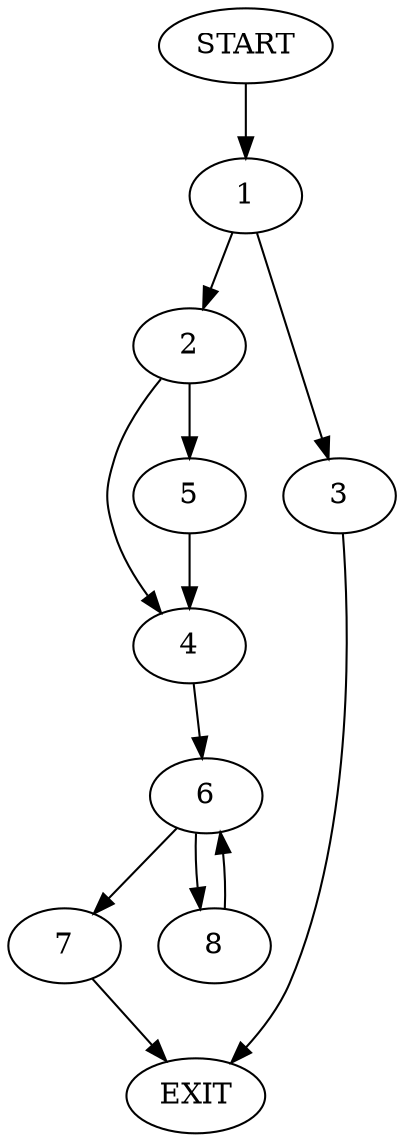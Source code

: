 digraph {
0 [label="START"]
9 [label="EXIT"]
0 -> 1
1 -> 2
1 -> 3
2 -> 4
2 -> 5
3 -> 9
5 -> 4
4 -> 6
6 -> 7
6 -> 8
8 -> 6
7 -> 9
}
